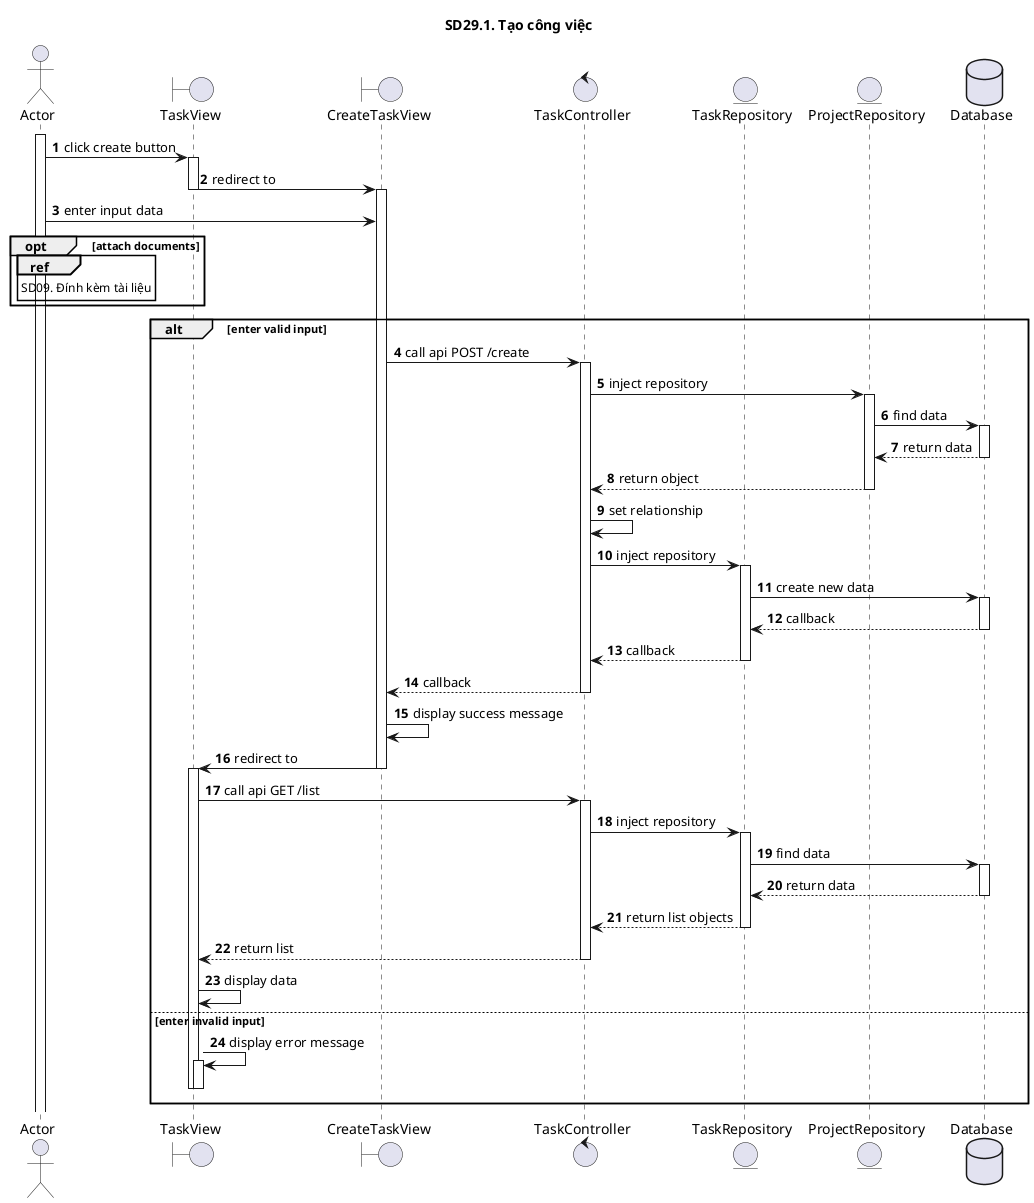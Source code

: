 @startuml SQ
autonumber
title SD29.1. Tạo công việc
actor "Actor" as actor
boundary "TaskView" as view
boundary "CreateTaskView" as create
control "TaskController" as controller
entity "TaskRepository" as model
entity "ProjectRepository" as group
database "Database" as database
activate actor
actor -> view: click create button
activate view
view -> create: redirect to
deactivate view
activate create
actor -> create: enter input data
opt attach documents
ref over actor
SD09. Đính kèm tài liệu
end ref
end
alt enter valid input
create -> controller: call api POST /create
activate controller
controller -> group: inject repository
activate group
group -> database: find data
activate database
database --> group: return data
deactivate database
group --> controller: return object
deactivate group
controller -> controller: set relationship
controller -> model: inject repository
activate model
model -> database: create new data
activate database
database --> model: callback
deactivate database
model --> controller: callback
deactivate model
controller --> create: callback
deactivate controller
create -> create: display success message
create -> view: redirect to
deactivate create
activate view
view -> controller: call api GET /list
activate controller
controller -> model: inject repository
activate model
model -> database: find data
activate database
database --> model: return data
deactivate database
model --> controller: return list objects
deactivate model
controller --> view: return list
deactivate controller
view -> view: display data
else enter invalid input
view -> view: display error message
activate view
deactivate view
deactivate view
end
@enduml